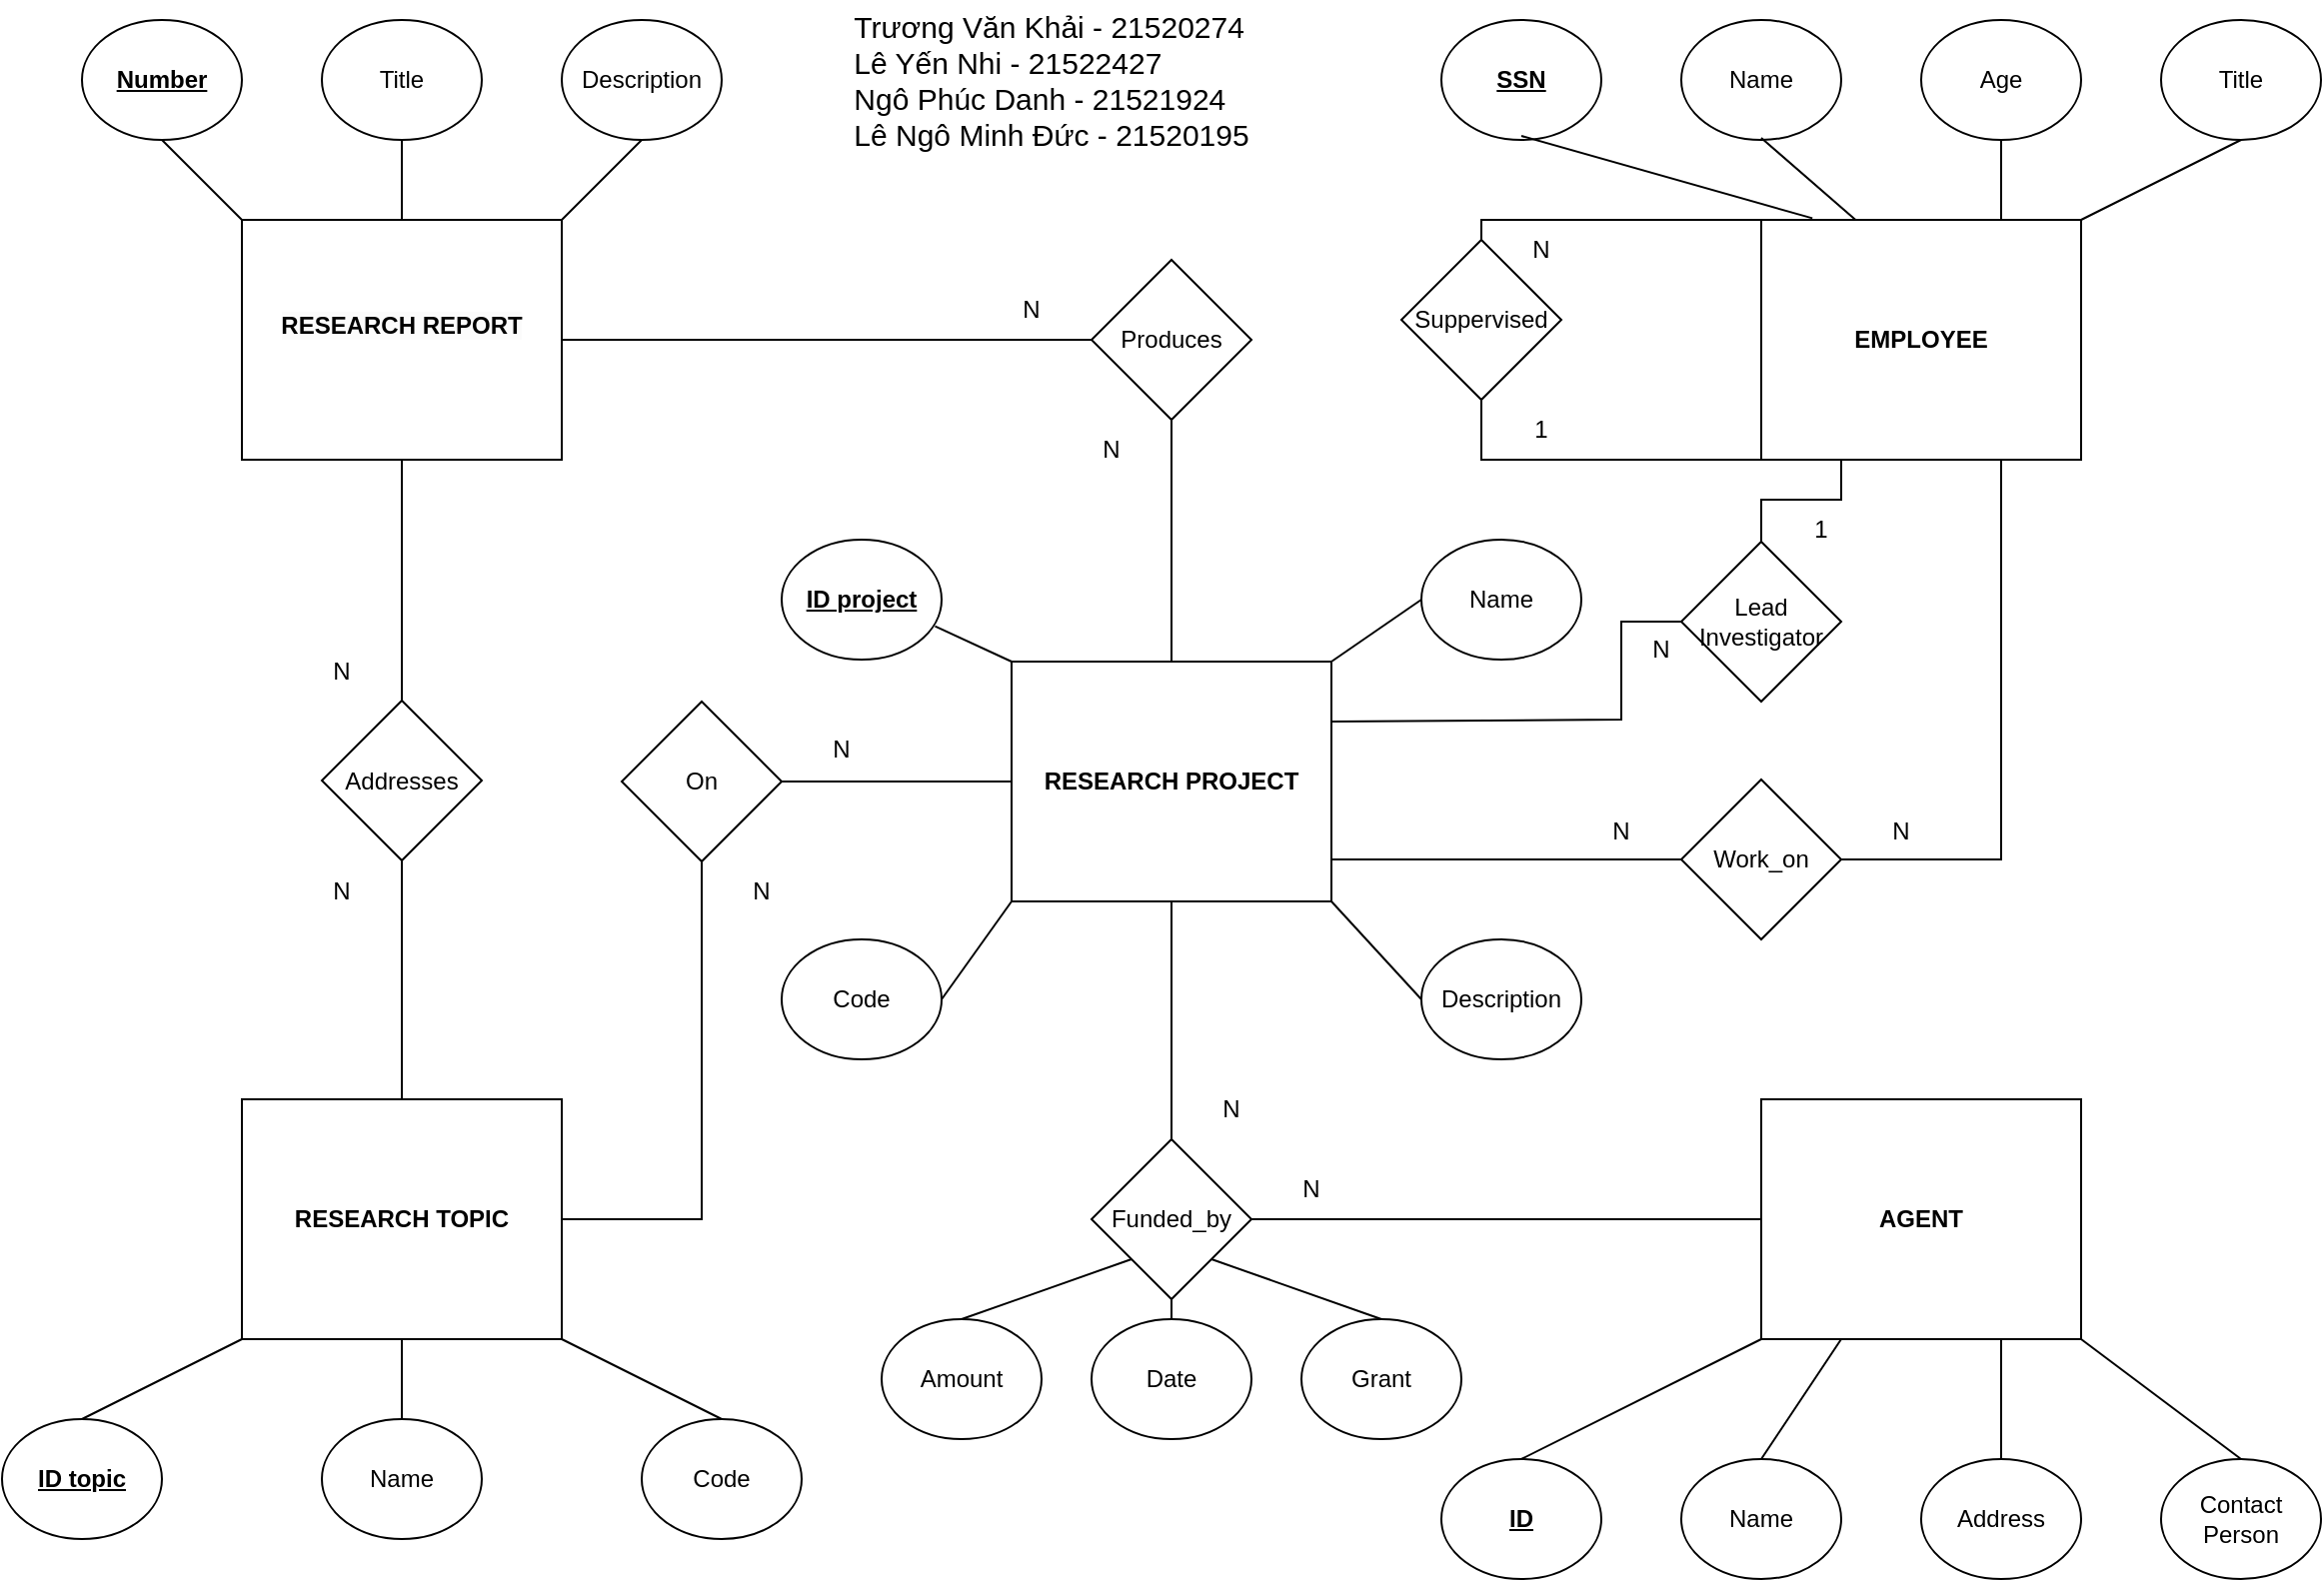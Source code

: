 <mxfile version="21.1.2" type="device">
  <diagram name="Page-1" id="JYZtlPEOciU9NDTX6iHm">
    <mxGraphModel dx="1276" dy="-173" grid="1" gridSize="10" guides="1" tooltips="1" connect="1" arrows="1" fold="1" page="1" pageScale="1" pageWidth="1169" pageHeight="827" math="0" shadow="0">
      <root>
        <mxCell id="0" />
        <mxCell id="1" parent="0" />
        <mxCell id="p1YtFQewlUw4fPo3v1J8-113" value="&lt;b&gt;&lt;u&gt;Number&lt;/u&gt;&lt;/b&gt;" style="ellipse;whiteSpace=wrap;html=1;" parent="1" vertex="1">
          <mxGeometry x="40" y="860" width="80" height="60" as="geometry" />
        </mxCell>
        <mxCell id="p1YtFQewlUw4fPo3v1J8-114" value="Title" style="ellipse;whiteSpace=wrap;html=1;" parent="1" vertex="1">
          <mxGeometry x="160" y="860" width="80" height="60" as="geometry" />
        </mxCell>
        <mxCell id="p1YtFQewlUw4fPo3v1J8-115" value="Description" style="ellipse;whiteSpace=wrap;html=1;" parent="1" vertex="1">
          <mxGeometry x="280" y="860" width="80" height="60" as="geometry" />
        </mxCell>
        <mxCell id="p1YtFQewlUw4fPo3v1J8-117" value="&#xa;&lt;b style=&quot;border-color: var(--border-color); color: rgb(0, 0, 0); font-family: Helvetica; font-size: 12px; font-style: normal; font-variant-ligatures: normal; font-variant-caps: normal; letter-spacing: normal; orphans: 2; text-align: center; text-indent: 0px; text-transform: none; widows: 2; word-spacing: 0px; -webkit-text-stroke-width: 0px; background-color: rgb(251, 251, 251); text-decoration-thickness: initial; text-decoration-style: initial; text-decoration-color: initial;&quot;&gt;RESEARCH REPORT&lt;/b&gt;&#xa;&#xa;" style="rounded=0;whiteSpace=wrap;html=1;" parent="1" vertex="1">
          <mxGeometry x="120" y="960" width="160" height="120" as="geometry" />
        </mxCell>
        <mxCell id="p1YtFQewlUw4fPo3v1J8-118" value="&lt;b style=&quot;border-color: var(--border-color);&quot;&gt;EMPLOYEE&lt;/b&gt;" style="rounded=0;whiteSpace=wrap;html=1;align=center;" parent="1" vertex="1">
          <mxGeometry x="880" y="960" width="160" height="120" as="geometry" />
        </mxCell>
        <mxCell id="p1YtFQewlUw4fPo3v1J8-119" value="" style="endArrow=none;html=1;rounded=0;entryX=0.5;entryY=1;entryDx=0;entryDy=0;exitX=0;exitY=0;exitDx=0;exitDy=0;" parent="1" source="p1YtFQewlUw4fPo3v1J8-117" target="p1YtFQewlUw4fPo3v1J8-113" edge="1">
          <mxGeometry width="50" height="50" relative="1" as="geometry">
            <mxPoint x="240" y="1130" as="sourcePoint" />
            <mxPoint x="290" y="1080" as="targetPoint" />
          </mxGeometry>
        </mxCell>
        <mxCell id="p1YtFQewlUw4fPo3v1J8-120" value="" style="endArrow=none;html=1;rounded=0;exitX=0.5;exitY=0;exitDx=0;exitDy=0;" parent="1" source="p1YtFQewlUw4fPo3v1J8-117" target="p1YtFQewlUw4fPo3v1J8-114" edge="1">
          <mxGeometry width="50" height="50" relative="1" as="geometry">
            <mxPoint x="130" y="970" as="sourcePoint" />
            <mxPoint x="90" y="930" as="targetPoint" />
          </mxGeometry>
        </mxCell>
        <mxCell id="p1YtFQewlUw4fPo3v1J8-121" value="" style="endArrow=none;html=1;rounded=0;entryX=0.5;entryY=1;entryDx=0;entryDy=0;exitX=1;exitY=0;exitDx=0;exitDy=0;" parent="1" source="p1YtFQewlUw4fPo3v1J8-117" target="p1YtFQewlUw4fPo3v1J8-115" edge="1">
          <mxGeometry width="50" height="50" relative="1" as="geometry">
            <mxPoint x="140" y="980" as="sourcePoint" />
            <mxPoint x="100" y="940" as="targetPoint" />
          </mxGeometry>
        </mxCell>
        <mxCell id="p1YtFQewlUw4fPo3v1J8-122" value="&lt;b&gt;&lt;u&gt;SSN&lt;/u&gt;&lt;/b&gt;" style="ellipse;whiteSpace=wrap;html=1;" parent="1" vertex="1">
          <mxGeometry x="720" y="860" width="80" height="60" as="geometry" />
        </mxCell>
        <mxCell id="p1YtFQewlUw4fPo3v1J8-123" value="Name" style="ellipse;whiteSpace=wrap;html=1;" parent="1" vertex="1">
          <mxGeometry x="840" y="860" width="80" height="60" as="geometry" />
        </mxCell>
        <mxCell id="p1YtFQewlUw4fPo3v1J8-124" value="Age" style="ellipse;whiteSpace=wrap;html=1;" parent="1" vertex="1">
          <mxGeometry x="960" y="860" width="80" height="60" as="geometry" />
        </mxCell>
        <mxCell id="p1YtFQewlUw4fPo3v1J8-125" value="Title" style="ellipse;whiteSpace=wrap;html=1;" parent="1" vertex="1">
          <mxGeometry x="1080" y="860" width="80" height="60" as="geometry" />
        </mxCell>
        <mxCell id="p1YtFQewlUw4fPo3v1J8-127" value="" style="endArrow=none;html=1;rounded=0;exitX=0.5;exitY=1;exitDx=0;exitDy=0;entryX=0.16;entryY=0.01;entryDx=0;entryDy=0;entryPerimeter=0;" parent="1" edge="1">
          <mxGeometry width="50" height="50" relative="1" as="geometry">
            <mxPoint x="760" y="918" as="sourcePoint" />
            <mxPoint x="905.6" y="959.2" as="targetPoint" />
          </mxGeometry>
        </mxCell>
        <mxCell id="p1YtFQewlUw4fPo3v1J8-128" value="" style="endArrow=none;html=1;rounded=0;exitX=0.5;exitY=1;exitDx=0;exitDy=0;entryX=0.294;entryY=0.007;entryDx=0;entryDy=0;entryPerimeter=0;" parent="1" edge="1">
          <mxGeometry width="50" height="50" relative="1" as="geometry">
            <mxPoint x="880" y="919" as="sourcePoint" />
            <mxPoint x="927.04" y="959.84" as="targetPoint" />
          </mxGeometry>
        </mxCell>
        <mxCell id="p1YtFQewlUw4fPo3v1J8-129" value="" style="endArrow=none;html=1;rounded=0;exitX=0.5;exitY=1;exitDx=0;exitDy=0;entryX=0.75;entryY=0;entryDx=0;entryDy=0;" parent="1" source="p1YtFQewlUw4fPo3v1J8-124" target="p1YtFQewlUw4fPo3v1J8-118" edge="1">
          <mxGeometry width="50" height="50" relative="1" as="geometry">
            <mxPoint x="890" y="930" as="sourcePoint" />
            <mxPoint x="937.04" y="970.84" as="targetPoint" />
          </mxGeometry>
        </mxCell>
        <mxCell id="p1YtFQewlUw4fPo3v1J8-130" value="" style="endArrow=none;html=1;rounded=0;exitX=0.5;exitY=1;exitDx=0;exitDy=0;entryX=1;entryY=0;entryDx=0;entryDy=0;" parent="1" source="p1YtFQewlUw4fPo3v1J8-125" target="p1YtFQewlUw4fPo3v1J8-118" edge="1">
          <mxGeometry width="50" height="50" relative="1" as="geometry">
            <mxPoint x="900" y="940" as="sourcePoint" />
            <mxPoint x="947.04" y="980.84" as="targetPoint" />
          </mxGeometry>
        </mxCell>
        <mxCell id="p1YtFQewlUw4fPo3v1J8-131" value="&lt;b&gt;&lt;u&gt;ID&lt;/u&gt;&lt;/b&gt;" style="ellipse;whiteSpace=wrap;html=1;" parent="1" vertex="1">
          <mxGeometry x="720" y="1580" width="80" height="60" as="geometry" />
        </mxCell>
        <mxCell id="p1YtFQewlUw4fPo3v1J8-132" value="Name" style="ellipse;whiteSpace=wrap;html=1;" parent="1" vertex="1">
          <mxGeometry x="840" y="1580" width="80" height="60" as="geometry" />
        </mxCell>
        <mxCell id="p1YtFQewlUw4fPo3v1J8-133" value="Address" style="ellipse;whiteSpace=wrap;html=1;" parent="1" vertex="1">
          <mxGeometry x="960" y="1580" width="80" height="60" as="geometry" />
        </mxCell>
        <mxCell id="p1YtFQewlUw4fPo3v1J8-134" value="Contact Person" style="ellipse;whiteSpace=wrap;html=1;" parent="1" vertex="1">
          <mxGeometry x="1080" y="1580" width="80" height="60" as="geometry" />
        </mxCell>
        <mxCell id="p1YtFQewlUw4fPo3v1J8-135" value="" style="endArrow=none;html=1;rounded=0;entryX=0;entryY=1;entryDx=0;entryDy=0;exitX=0.5;exitY=0;exitDx=0;exitDy=0;" parent="1" source="p1YtFQewlUw4fPo3v1J8-131" target="p1YtFQewlUw4fPo3v1J8-136" edge="1">
          <mxGeometry width="50" height="50" relative="1" as="geometry">
            <mxPoint x="780" y="1570" as="sourcePoint" />
            <mxPoint x="840" y="1540" as="targetPoint" />
          </mxGeometry>
        </mxCell>
        <mxCell id="p1YtFQewlUw4fPo3v1J8-136" value="&lt;b style=&quot;border-color: var(--border-color);&quot;&gt;AGENT&lt;/b&gt;" style="rounded=0;whiteSpace=wrap;html=1;align=center;" parent="1" vertex="1">
          <mxGeometry x="880" y="1400" width="160" height="120" as="geometry" />
        </mxCell>
        <mxCell id="p1YtFQewlUw4fPo3v1J8-137" value="" style="endArrow=none;html=1;rounded=0;entryX=0.25;entryY=1;entryDx=0;entryDy=0;exitX=0.5;exitY=0;exitDx=0;exitDy=0;" parent="1" source="p1YtFQewlUw4fPo3v1J8-132" target="p1YtFQewlUw4fPo3v1J8-136" edge="1">
          <mxGeometry width="50" height="50" relative="1" as="geometry">
            <mxPoint x="770" y="1590" as="sourcePoint" />
            <mxPoint x="890" y="1530" as="targetPoint" />
          </mxGeometry>
        </mxCell>
        <mxCell id="p1YtFQewlUw4fPo3v1J8-138" value="" style="endArrow=none;html=1;rounded=0;entryX=0.75;entryY=1;entryDx=0;entryDy=0;exitX=0.5;exitY=0;exitDx=0;exitDy=0;" parent="1" source="p1YtFQewlUw4fPo3v1J8-133" target="p1YtFQewlUw4fPo3v1J8-136" edge="1">
          <mxGeometry width="50" height="50" relative="1" as="geometry">
            <mxPoint x="1000" y="1570" as="sourcePoint" />
            <mxPoint x="930" y="1530" as="targetPoint" />
          </mxGeometry>
        </mxCell>
        <mxCell id="p1YtFQewlUw4fPo3v1J8-139" value="" style="endArrow=none;html=1;rounded=0;entryX=1;entryY=1;entryDx=0;entryDy=0;exitX=0.5;exitY=0;exitDx=0;exitDy=0;" parent="1" source="p1YtFQewlUw4fPo3v1J8-134" target="p1YtFQewlUw4fPo3v1J8-136" edge="1">
          <mxGeometry width="50" height="50" relative="1" as="geometry">
            <mxPoint x="900" y="1600" as="sourcePoint" />
            <mxPoint x="940" y="1540" as="targetPoint" />
          </mxGeometry>
        </mxCell>
        <mxCell id="p1YtFQewlUw4fPo3v1J8-140" value="&lt;b style=&quot;border-color: var(--border-color);&quot;&gt;RESEARCH TOPIC&lt;/b&gt;" style="rounded=0;whiteSpace=wrap;html=1;align=center;" parent="1" vertex="1">
          <mxGeometry x="120" y="1400" width="160" height="120" as="geometry" />
        </mxCell>
        <mxCell id="p1YtFQewlUw4fPo3v1J8-141" value="&lt;b&gt;&lt;u&gt;ID topic&lt;/u&gt;&lt;/b&gt;" style="ellipse;whiteSpace=wrap;html=1;" parent="1" vertex="1">
          <mxGeometry y="1560" width="80" height="60" as="geometry" />
        </mxCell>
        <mxCell id="p1YtFQewlUw4fPo3v1J8-142" value="Name" style="ellipse;whiteSpace=wrap;html=1;" parent="1" vertex="1">
          <mxGeometry x="160" y="1560" width="80" height="60" as="geometry" />
        </mxCell>
        <mxCell id="p1YtFQewlUw4fPo3v1J8-143" value="Code" style="ellipse;whiteSpace=wrap;html=1;" parent="1" vertex="1">
          <mxGeometry x="320" y="1560" width="80" height="60" as="geometry" />
        </mxCell>
        <mxCell id="p1YtFQewlUw4fPo3v1J8-144" value="" style="endArrow=none;html=1;rounded=0;entryX=0;entryY=1;entryDx=0;entryDy=0;exitX=0.5;exitY=0;exitDx=0;exitDy=0;" parent="1" source="p1YtFQewlUw4fPo3v1J8-141" target="p1YtFQewlUw4fPo3v1J8-140" edge="1">
          <mxGeometry width="50" height="50" relative="1" as="geometry">
            <mxPoint x="260" y="1500" as="sourcePoint" />
            <mxPoint x="310" y="1450" as="targetPoint" />
          </mxGeometry>
        </mxCell>
        <mxCell id="p1YtFQewlUw4fPo3v1J8-145" value="" style="endArrow=none;html=1;rounded=0;entryX=0.5;entryY=1;entryDx=0;entryDy=0;" parent="1" source="p1YtFQewlUw4fPo3v1J8-142" target="p1YtFQewlUw4fPo3v1J8-140" edge="1">
          <mxGeometry width="50" height="50" relative="1" as="geometry">
            <mxPoint x="50" y="1570" as="sourcePoint" />
            <mxPoint x="130" y="1530" as="targetPoint" />
          </mxGeometry>
        </mxCell>
        <mxCell id="p1YtFQewlUw4fPo3v1J8-146" value="" style="endArrow=none;html=1;rounded=0;entryX=1;entryY=1;entryDx=0;entryDy=0;exitX=0.5;exitY=0;exitDx=0;exitDy=0;" parent="1" source="p1YtFQewlUw4fPo3v1J8-143" target="p1YtFQewlUw4fPo3v1J8-140" edge="1">
          <mxGeometry width="50" height="50" relative="1" as="geometry">
            <mxPoint x="360" y="1550" as="sourcePoint" />
            <mxPoint x="210" y="1530" as="targetPoint" />
          </mxGeometry>
        </mxCell>
        <mxCell id="p1YtFQewlUw4fPo3v1J8-147" value="&lt;b&gt;&lt;u&gt;ID project&lt;/u&gt;&lt;/b&gt;" style="ellipse;whiteSpace=wrap;html=1;" parent="1" vertex="1">
          <mxGeometry x="390" y="1120" width="80" height="60" as="geometry" />
        </mxCell>
        <mxCell id="p1YtFQewlUw4fPo3v1J8-148" value="Code" style="ellipse;whiteSpace=wrap;html=1;" parent="1" vertex="1">
          <mxGeometry x="390" y="1320" width="80" height="60" as="geometry" />
        </mxCell>
        <mxCell id="p1YtFQewlUw4fPo3v1J8-149" value="Name" style="ellipse;whiteSpace=wrap;html=1;" parent="1" vertex="1">
          <mxGeometry x="710" y="1120" width="80" height="60" as="geometry" />
        </mxCell>
        <mxCell id="p1YtFQewlUw4fPo3v1J8-150" value="Description" style="ellipse;whiteSpace=wrap;html=1;" parent="1" vertex="1">
          <mxGeometry x="710" y="1320" width="80" height="60" as="geometry" />
        </mxCell>
        <mxCell id="p1YtFQewlUw4fPo3v1J8-151" value="" style="endArrow=none;html=1;rounded=0;entryX=0;entryY=0;entryDx=0;entryDy=0;exitX=0.959;exitY=0.722;exitDx=0;exitDy=0;exitPerimeter=0;" parent="1" source="p1YtFQewlUw4fPo3v1J8-147" target="p1YtFQewlUw4fPo3v1J8-152" edge="1">
          <mxGeometry width="50" height="50" relative="1" as="geometry">
            <mxPoint x="440" y="1150" as="sourcePoint" />
            <mxPoint x="430" y="1200" as="targetPoint" />
          </mxGeometry>
        </mxCell>
        <mxCell id="p1YtFQewlUw4fPo3v1J8-152" value="&lt;b style=&quot;border-color: var(--border-color);&quot;&gt;RESEARCH PROJECT&lt;/b&gt;" style="rounded=0;whiteSpace=wrap;html=1;" parent="1" vertex="1">
          <mxGeometry x="505" y="1181" width="160" height="120" as="geometry" />
        </mxCell>
        <mxCell id="p1YtFQewlUw4fPo3v1J8-153" value="" style="endArrow=none;html=1;rounded=0;exitX=1;exitY=0.5;exitDx=0;exitDy=0;entryX=0;entryY=1;entryDx=0;entryDy=0;" parent="1" source="p1YtFQewlUw4fPo3v1J8-148" target="p1YtFQewlUw4fPo3v1J8-152" edge="1">
          <mxGeometry width="50" height="50" relative="1" as="geometry">
            <mxPoint x="470" y="1190" as="sourcePoint" />
            <mxPoint x="520" y="1140" as="targetPoint" />
          </mxGeometry>
        </mxCell>
        <mxCell id="p1YtFQewlUw4fPo3v1J8-154" value="" style="endArrow=none;html=1;rounded=0;entryX=0;entryY=0.5;entryDx=0;entryDy=0;exitX=1;exitY=0;exitDx=0;exitDy=0;" parent="1" source="p1YtFQewlUw4fPo3v1J8-152" target="p1YtFQewlUw4fPo3v1J8-149" edge="1">
          <mxGeometry width="50" height="50" relative="1" as="geometry">
            <mxPoint x="660" y="1180" as="sourcePoint" />
            <mxPoint x="515" y="1311" as="targetPoint" />
          </mxGeometry>
        </mxCell>
        <mxCell id="p1YtFQewlUw4fPo3v1J8-155" value="" style="endArrow=none;html=1;rounded=0;exitX=0;exitY=0.5;exitDx=0;exitDy=0;entryX=1;entryY=1;entryDx=0;entryDy=0;" parent="1" source="p1YtFQewlUw4fPo3v1J8-150" target="p1YtFQewlUw4fPo3v1J8-152" edge="1">
          <mxGeometry width="50" height="50" relative="1" as="geometry">
            <mxPoint x="460" y="1370" as="sourcePoint" />
            <mxPoint x="525" y="1321" as="targetPoint" />
          </mxGeometry>
        </mxCell>
        <mxCell id="p1YtFQewlUw4fPo3v1J8-156" value="Addresses" style="rhombus;whiteSpace=wrap;html=1;" parent="1" vertex="1">
          <mxGeometry x="160" y="1200.5" width="80" height="80" as="geometry" />
        </mxCell>
        <mxCell id="p1YtFQewlUw4fPo3v1J8-157" value="" style="endArrow=none;html=1;rounded=0;entryX=0.5;entryY=1;entryDx=0;entryDy=0;exitX=0.5;exitY=0;exitDx=0;exitDy=0;" parent="1" source="p1YtFQewlUw4fPo3v1J8-156" target="p1YtFQewlUw4fPo3v1J8-117" edge="1">
          <mxGeometry width="50" height="50" relative="1" as="geometry">
            <mxPoint x="220" y="1200" as="sourcePoint" />
            <mxPoint x="430" y="1230" as="targetPoint" />
          </mxGeometry>
        </mxCell>
        <mxCell id="p1YtFQewlUw4fPo3v1J8-158" value="" style="endArrow=none;html=1;rounded=0;entryX=0.5;entryY=1;entryDx=0;entryDy=0;" parent="1" source="p1YtFQewlUw4fPo3v1J8-140" target="p1YtFQewlUw4fPo3v1J8-156" edge="1">
          <mxGeometry width="50" height="50" relative="1" as="geometry">
            <mxPoint x="210" y="1210.5" as="sourcePoint" />
            <mxPoint x="210" y="1090" as="targetPoint" />
          </mxGeometry>
        </mxCell>
        <mxCell id="p1YtFQewlUw4fPo3v1J8-159" value="Produces" style="rhombus;whiteSpace=wrap;html=1;" parent="1" vertex="1">
          <mxGeometry x="545" y="980" width="80" height="80" as="geometry" />
        </mxCell>
        <mxCell id="p1YtFQewlUw4fPo3v1J8-160" value="" style="endArrow=none;html=1;rounded=0;entryX=1;entryY=0.5;entryDx=0;entryDy=0;exitX=0;exitY=0.5;exitDx=0;exitDy=0;" parent="1" source="p1YtFQewlUw4fPo3v1J8-159" target="p1YtFQewlUw4fPo3v1J8-117" edge="1">
          <mxGeometry width="50" height="50" relative="1" as="geometry">
            <mxPoint x="380" y="1280" as="sourcePoint" />
            <mxPoint x="430" y="1230" as="targetPoint" />
          </mxGeometry>
        </mxCell>
        <mxCell id="p1YtFQewlUw4fPo3v1J8-161" value="" style="endArrow=none;html=1;rounded=0;entryX=0.5;entryY=0;entryDx=0;entryDy=0;exitX=0.5;exitY=1;exitDx=0;exitDy=0;" parent="1" source="p1YtFQewlUw4fPo3v1J8-159" target="p1YtFQewlUw4fPo3v1J8-152" edge="1">
          <mxGeometry width="50" height="50" relative="1" as="geometry">
            <mxPoint x="555.0" y="1030" as="sourcePoint" />
            <mxPoint x="290" y="1030" as="targetPoint" />
          </mxGeometry>
        </mxCell>
        <mxCell id="p1YtFQewlUw4fPo3v1J8-162" value="Suppervised" style="rhombus;whiteSpace=wrap;html=1;" parent="1" vertex="1">
          <mxGeometry x="700" y="970" width="80" height="80" as="geometry" />
        </mxCell>
        <mxCell id="p1YtFQewlUw4fPo3v1J8-163" value="" style="endArrow=none;html=1;rounded=0;entryX=0.5;entryY=0;entryDx=0;entryDy=0;exitX=0;exitY=0.25;exitDx=0;exitDy=0;" parent="1" source="p1YtFQewlUw4fPo3v1J8-118" target="p1YtFQewlUw4fPo3v1J8-162" edge="1">
          <mxGeometry width="50" height="50" relative="1" as="geometry">
            <mxPoint x="750" y="950" as="sourcePoint" />
            <mxPoint x="900" y="1130" as="targetPoint" />
            <Array as="points">
              <mxPoint x="880" y="960" />
              <mxPoint x="740" y="960" />
            </Array>
          </mxGeometry>
        </mxCell>
        <mxCell id="p1YtFQewlUw4fPo3v1J8-164" value="" style="endArrow=none;html=1;rounded=0;entryX=0.5;entryY=1;entryDx=0;entryDy=0;exitX=0;exitY=1;exitDx=0;exitDy=0;" parent="1" source="p1YtFQewlUw4fPo3v1J8-118" target="p1YtFQewlUw4fPo3v1J8-162" edge="1">
          <mxGeometry width="50" height="50" relative="1" as="geometry">
            <mxPoint x="890" y="1000" as="sourcePoint" />
            <mxPoint x="750" y="980" as="targetPoint" />
            <Array as="points">
              <mxPoint x="740" y="1080" />
            </Array>
          </mxGeometry>
        </mxCell>
        <mxCell id="p1YtFQewlUw4fPo3v1J8-165" value="Lead&lt;br&gt;Investigator" style="rhombus;whiteSpace=wrap;html=1;" parent="1" vertex="1">
          <mxGeometry x="840" y="1121" width="80" height="80" as="geometry" />
        </mxCell>
        <mxCell id="p1YtFQewlUw4fPo3v1J8-166" value="Work_on" style="rhombus;whiteSpace=wrap;html=1;" parent="1" vertex="1">
          <mxGeometry x="840" y="1240" width="80" height="80" as="geometry" />
        </mxCell>
        <mxCell id="p1YtFQewlUw4fPo3v1J8-167" value="" style="endArrow=none;html=1;rounded=0;entryX=0;entryY=0.5;entryDx=0;entryDy=0;exitX=1;exitY=0.25;exitDx=0;exitDy=0;" parent="1" source="p1YtFQewlUw4fPo3v1J8-152" target="p1YtFQewlUw4fPo3v1J8-165" edge="1">
          <mxGeometry width="50" height="50" relative="1" as="geometry">
            <mxPoint x="670" y="1200" as="sourcePoint" />
            <mxPoint x="820" y="1200" as="targetPoint" />
            <Array as="points">
              <mxPoint x="810" y="1210" />
              <mxPoint x="810" y="1161" />
            </Array>
          </mxGeometry>
        </mxCell>
        <mxCell id="p1YtFQewlUw4fPo3v1J8-168" value="" style="endArrow=none;html=1;rounded=0;exitX=1.001;exitY=0.825;exitDx=0;exitDy=0;entryX=0;entryY=0.5;entryDx=0;entryDy=0;exitPerimeter=0;" parent="1" source="p1YtFQewlUw4fPo3v1J8-152" target="p1YtFQewlUw4fPo3v1J8-166" edge="1">
          <mxGeometry width="50" height="50" relative="1" as="geometry">
            <mxPoint x="710" y="1200" as="sourcePoint" />
            <mxPoint x="760" y="1150" as="targetPoint" />
          </mxGeometry>
        </mxCell>
        <mxCell id="p1YtFQewlUw4fPo3v1J8-169" value="" style="endArrow=none;html=1;rounded=0;entryX=0.25;entryY=1;entryDx=0;entryDy=0;exitX=0.5;exitY=0;exitDx=0;exitDy=0;" parent="1" source="p1YtFQewlUw4fPo3v1J8-165" target="p1YtFQewlUw4fPo3v1J8-118" edge="1">
          <mxGeometry width="50" height="50" relative="1" as="geometry">
            <mxPoint x="880" y="1180" as="sourcePoint" />
            <mxPoint x="930" y="1130" as="targetPoint" />
            <Array as="points">
              <mxPoint x="880" y="1100" />
              <mxPoint x="920" y="1100" />
            </Array>
          </mxGeometry>
        </mxCell>
        <mxCell id="p1YtFQewlUw4fPo3v1J8-170" value="" style="endArrow=none;html=1;rounded=0;entryX=0.75;entryY=1;entryDx=0;entryDy=0;exitX=1;exitY=0.5;exitDx=0;exitDy=0;" parent="1" source="p1YtFQewlUw4fPo3v1J8-166" target="p1YtFQewlUw4fPo3v1J8-118" edge="1">
          <mxGeometry width="50" height="50" relative="1" as="geometry">
            <mxPoint x="880" y="1180" as="sourcePoint" />
            <mxPoint x="1000" y="1090" as="targetPoint" />
            <Array as="points">
              <mxPoint x="1000" y="1280" />
            </Array>
          </mxGeometry>
        </mxCell>
        <mxCell id="p1YtFQewlUw4fPo3v1J8-171" value="On" style="rhombus;whiteSpace=wrap;html=1;" parent="1" vertex="1">
          <mxGeometry x="310" y="1201" width="80" height="80" as="geometry" />
        </mxCell>
        <mxCell id="p1YtFQewlUw4fPo3v1J8-172" value="" style="endArrow=none;html=1;rounded=0;exitX=1;exitY=0.5;exitDx=0;exitDy=0;entryX=0.5;entryY=1;entryDx=0;entryDy=0;" parent="1" source="p1YtFQewlUw4fPo3v1J8-140" target="p1YtFQewlUw4fPo3v1J8-171" edge="1">
          <mxGeometry width="50" height="50" relative="1" as="geometry">
            <mxPoint x="420" y="1400" as="sourcePoint" />
            <mxPoint x="350" y="1460" as="targetPoint" />
            <Array as="points">
              <mxPoint x="350" y="1460" />
            </Array>
          </mxGeometry>
        </mxCell>
        <mxCell id="p1YtFQewlUw4fPo3v1J8-173" value="" style="endArrow=none;html=1;rounded=0;exitX=1;exitY=0.5;exitDx=0;exitDy=0;entryX=0;entryY=0.5;entryDx=0;entryDy=0;" parent="1" source="p1YtFQewlUw4fPo3v1J8-171" target="p1YtFQewlUw4fPo3v1J8-152" edge="1">
          <mxGeometry width="50" height="50" relative="1" as="geometry">
            <mxPoint x="290" y="1470" as="sourcePoint" />
            <mxPoint x="360" y="1291" as="targetPoint" />
            <Array as="points" />
          </mxGeometry>
        </mxCell>
        <mxCell id="p1YtFQewlUw4fPo3v1J8-175" value="Funded_by" style="rhombus;whiteSpace=wrap;html=1;" parent="1" vertex="1">
          <mxGeometry x="545" y="1420" width="80" height="80" as="geometry" />
        </mxCell>
        <mxCell id="p1YtFQewlUw4fPo3v1J8-177" value="Amount" style="ellipse;whiteSpace=wrap;html=1;" parent="1" vertex="1">
          <mxGeometry x="440" y="1510" width="80" height="60" as="geometry" />
        </mxCell>
        <mxCell id="p1YtFQewlUw4fPo3v1J8-178" value="Grant" style="ellipse;whiteSpace=wrap;html=1;" parent="1" vertex="1">
          <mxGeometry x="650" y="1510" width="80" height="60" as="geometry" />
        </mxCell>
        <mxCell id="p1YtFQewlUw4fPo3v1J8-179" value="" style="endArrow=none;html=1;rounded=0;entryX=0.5;entryY=1;entryDx=0;entryDy=0;exitX=0.5;exitY=0;exitDx=0;exitDy=0;" parent="1" source="p1YtFQewlUw4fPo3v1J8-175" target="p1YtFQewlUw4fPo3v1J8-152" edge="1">
          <mxGeometry width="50" height="50" relative="1" as="geometry">
            <mxPoint x="600" y="1470" as="sourcePoint" />
            <mxPoint x="650" y="1420" as="targetPoint" />
          </mxGeometry>
        </mxCell>
        <mxCell id="p1YtFQewlUw4fPo3v1J8-180" value="" style="endArrow=none;html=1;rounded=0;entryX=0;entryY=0.5;entryDx=0;entryDy=0;exitX=1;exitY=0.5;exitDx=0;exitDy=0;" parent="1" source="p1YtFQewlUw4fPo3v1J8-175" target="p1YtFQewlUw4fPo3v1J8-136" edge="1">
          <mxGeometry width="50" height="50" relative="1" as="geometry">
            <mxPoint x="595" y="1430" as="sourcePoint" />
            <mxPoint x="595" y="1311" as="targetPoint" />
          </mxGeometry>
        </mxCell>
        <mxCell id="p1YtFQewlUw4fPo3v1J8-181" value="" style="endArrow=none;html=1;rounded=0;entryX=0;entryY=1;entryDx=0;entryDy=0;exitX=0.5;exitY=0;exitDx=0;exitDy=0;" parent="1" source="p1YtFQewlUw4fPo3v1J8-177" target="p1YtFQewlUw4fPo3v1J8-175" edge="1">
          <mxGeometry width="50" height="50" relative="1" as="geometry">
            <mxPoint x="600" y="1470" as="sourcePoint" />
            <mxPoint x="650" y="1420" as="targetPoint" />
          </mxGeometry>
        </mxCell>
        <mxCell id="p1YtFQewlUw4fPo3v1J8-182" value="" style="endArrow=none;html=1;rounded=0;entryX=1;entryY=1;entryDx=0;entryDy=0;exitX=0.5;exitY=0;exitDx=0;exitDy=0;" parent="1" source="p1YtFQewlUw4fPo3v1J8-178" target="p1YtFQewlUw4fPo3v1J8-175" edge="1">
          <mxGeometry width="50" height="50" relative="1" as="geometry">
            <mxPoint x="510" y="1520" as="sourcePoint" />
            <mxPoint x="575" y="1490" as="targetPoint" />
          </mxGeometry>
        </mxCell>
        <mxCell id="p1YtFQewlUw4fPo3v1J8-183" value="N" style="text;html=1;strokeColor=none;fillColor=none;align=center;verticalAlign=middle;whiteSpace=wrap;rounded=0;" parent="1" vertex="1">
          <mxGeometry x="485" y="990" width="60" height="30" as="geometry" />
        </mxCell>
        <mxCell id="p1YtFQewlUw4fPo3v1J8-184" value="N" style="text;html=1;strokeColor=none;fillColor=none;align=center;verticalAlign=middle;whiteSpace=wrap;rounded=0;" parent="1" vertex="1">
          <mxGeometry x="525" y="1060" width="60" height="30" as="geometry" />
        </mxCell>
        <mxCell id="p1YtFQewlUw4fPo3v1J8-185" value="Date" style="ellipse;whiteSpace=wrap;html=1;" parent="1" vertex="1">
          <mxGeometry x="545" y="1510" width="80" height="60" as="geometry" />
        </mxCell>
        <mxCell id="p1YtFQewlUw4fPo3v1J8-189" value="" style="endArrow=none;html=1;rounded=0;entryX=0.5;entryY=1;entryDx=0;entryDy=0;" parent="1" source="p1YtFQewlUw4fPo3v1J8-185" target="p1YtFQewlUw4fPo3v1J8-175" edge="1">
          <mxGeometry width="50" height="50" relative="1" as="geometry">
            <mxPoint x="500" y="1550" as="sourcePoint" />
            <mxPoint x="550" y="1500" as="targetPoint" />
          </mxGeometry>
        </mxCell>
        <mxCell id="p1YtFQewlUw4fPo3v1J8-190" value="N" style="text;html=1;strokeColor=none;fillColor=none;align=center;verticalAlign=middle;whiteSpace=wrap;rounded=0;" parent="1" vertex="1">
          <mxGeometry x="140" y="1170.5" width="60" height="30" as="geometry" />
        </mxCell>
        <mxCell id="p1YtFQewlUw4fPo3v1J8-191" value="N" style="text;html=1;strokeColor=none;fillColor=none;align=center;verticalAlign=middle;whiteSpace=wrap;rounded=0;" parent="1" vertex="1">
          <mxGeometry x="140" y="1280.5" width="60" height="30" as="geometry" />
        </mxCell>
        <mxCell id="p1YtFQewlUw4fPo3v1J8-192" value="N" style="text;html=1;strokeColor=none;fillColor=none;align=center;verticalAlign=middle;whiteSpace=wrap;rounded=0;" parent="1" vertex="1">
          <mxGeometry x="390" y="1210" width="60" height="30" as="geometry" />
        </mxCell>
        <mxCell id="p1YtFQewlUw4fPo3v1J8-193" value="N" style="text;html=1;strokeColor=none;fillColor=none;align=center;verticalAlign=middle;whiteSpace=wrap;rounded=0;" parent="1" vertex="1">
          <mxGeometry x="350" y="1280.5" width="60" height="30" as="geometry" />
        </mxCell>
        <mxCell id="p1YtFQewlUw4fPo3v1J8-194" value="N" style="text;html=1;strokeColor=none;fillColor=none;align=center;verticalAlign=middle;whiteSpace=wrap;rounded=0;" parent="1" vertex="1">
          <mxGeometry x="740" y="960" width="60" height="30" as="geometry" />
        </mxCell>
        <mxCell id="p1YtFQewlUw4fPo3v1J8-195" value="1" style="text;html=1;strokeColor=none;fillColor=none;align=center;verticalAlign=middle;whiteSpace=wrap;rounded=0;" parent="1" vertex="1">
          <mxGeometry x="740" y="1050" width="60" height="30" as="geometry" />
        </mxCell>
        <mxCell id="p1YtFQewlUw4fPo3v1J8-196" value="1" style="text;html=1;strokeColor=none;fillColor=none;align=center;verticalAlign=middle;whiteSpace=wrap;rounded=0;" parent="1" vertex="1">
          <mxGeometry x="880" y="1100" width="60" height="30" as="geometry" />
        </mxCell>
        <mxCell id="p1YtFQewlUw4fPo3v1J8-197" value="N" style="text;html=1;strokeColor=none;fillColor=none;align=center;verticalAlign=middle;whiteSpace=wrap;rounded=0;" parent="1" vertex="1">
          <mxGeometry x="800" y="1160" width="60" height="30" as="geometry" />
        </mxCell>
        <mxCell id="p1YtFQewlUw4fPo3v1J8-198" value="N" style="text;html=1;strokeColor=none;fillColor=none;align=center;verticalAlign=middle;whiteSpace=wrap;rounded=0;" parent="1" vertex="1">
          <mxGeometry x="780" y="1250.5" width="60" height="30" as="geometry" />
        </mxCell>
        <mxCell id="p1YtFQewlUw4fPo3v1J8-199" value="N" style="text;html=1;strokeColor=none;fillColor=none;align=center;verticalAlign=middle;whiteSpace=wrap;rounded=0;" parent="1" vertex="1">
          <mxGeometry x="920" y="1251" width="60" height="30" as="geometry" />
        </mxCell>
        <mxCell id="p1YtFQewlUw4fPo3v1J8-200" value="N" style="text;html=1;strokeColor=none;fillColor=none;align=center;verticalAlign=middle;whiteSpace=wrap;rounded=0;" parent="1" vertex="1">
          <mxGeometry x="585" y="1390" width="60" height="30" as="geometry" />
        </mxCell>
        <mxCell id="p1YtFQewlUw4fPo3v1J8-201" value="N" style="text;html=1;strokeColor=none;fillColor=none;align=center;verticalAlign=middle;whiteSpace=wrap;rounded=0;" parent="1" vertex="1">
          <mxGeometry x="625" y="1430" width="60" height="30" as="geometry" />
        </mxCell>
        <mxCell id="6QsOGleQ0Ns9SZyARHZU-1" value="&lt;div style=&quot;text-align: left; font-size: 15px;&quot;&gt;&lt;span style=&quot;background-color: initial;&quot;&gt;&lt;font style=&quot;font-size: 15px;&quot;&gt;Trương Văn Khải - 21520274&lt;/font&gt;&lt;/span&gt;&lt;/div&gt;&lt;div style=&quot;text-align: left; font-size: 15px;&quot;&gt;&lt;span style=&quot;background-color: initial;&quot;&gt;&lt;font style=&quot;font-size: 15px;&quot;&gt;Lê Yến Nhi - 21522427&lt;/font&gt;&lt;/span&gt;&lt;/div&gt;&lt;div style=&quot;text-align: left; font-size: 15px;&quot;&gt;&lt;span style=&quot;background-color: initial;&quot;&gt;&lt;font style=&quot;font-size: 15px;&quot;&gt;Ngô Phúc Danh - 21521924&lt;/font&gt;&lt;/span&gt;&lt;/div&gt;&lt;div style=&quot;text-align: left; font-size: 15px;&quot;&gt;&lt;span style=&quot;background-color: initial;&quot;&gt;&lt;font style=&quot;font-size: 15px;&quot;&gt;Lê Ngô Minh Đức - 21520195&lt;/font&gt;&lt;/span&gt;&lt;/div&gt;" style="text;html=1;strokeColor=none;fillColor=none;align=center;verticalAlign=middle;whiteSpace=wrap;rounded=0;" vertex="1" parent="1">
          <mxGeometry x="385" y="850" width="280" height="80" as="geometry" />
        </mxCell>
      </root>
    </mxGraphModel>
  </diagram>
</mxfile>
